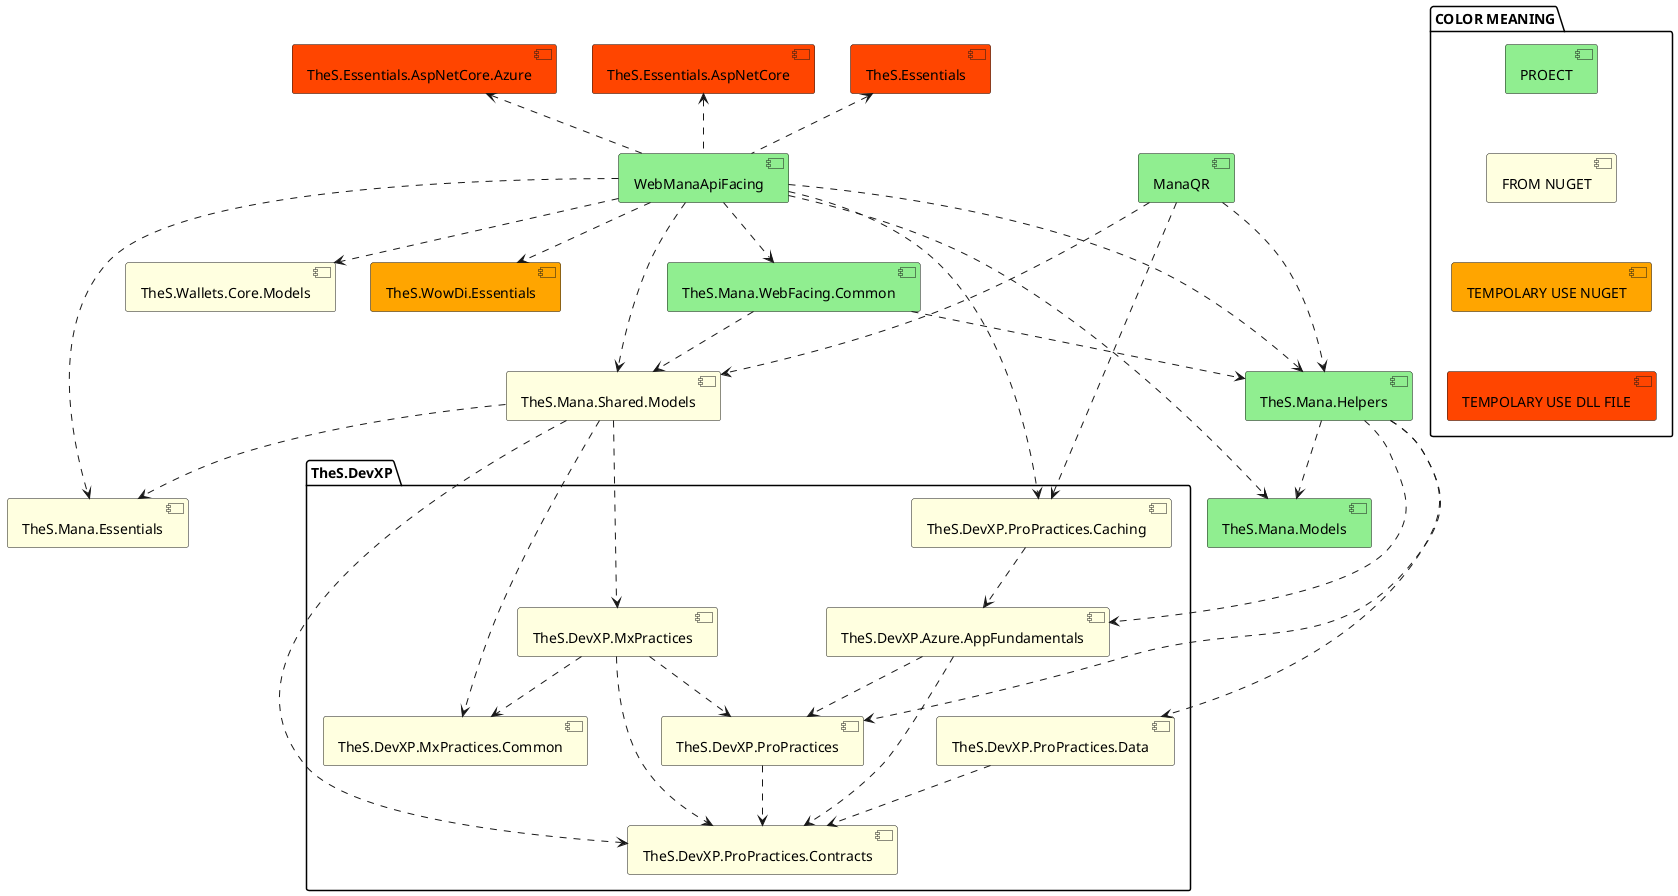 @startuml ManaWalletFacing

package "COLOR MEANING" {
	[PROECT] #LightGreen
	[FROM NUGET] #LightYellow
	[TEMPOLARY USE NUGET] #Orange
	[TEMPOLARY USE DLL FILE] #OrangeRed

	[PROECT] -[hidden]- [FROM NUGET]
	[FROM NUGET] -[hidden]- [TEMPOLARY USE NUGET]
	[TEMPOLARY USE NUGET] -[hidden]- [TEMPOLARY USE DLL FILE]
}

[WebManaApiFacing] #LightGreen
[ManaQR] #LightGreen

[TheS.Essentials] #OrangeRed
[TheS.Essentials.AspNetCore] #OrangeRed
[TheS.Essentials.AspNetCore.Azure] #OrangeRed

package TheS.DevXP {
	[TheS.DevXP.Azure.AppFundamentals] #LightYellow
	[TheS.DevXP.ProPractices] #LightYellow
	[TheS.DevXP.ProPractices.Caching] #LightYellow
	[TheS.DevXP.ProPractices.Contracts] #LightYellow
	[TheS.DevXP.MxPractices] #LightYellow
	[TheS.DevXP.MxPractices.Common] #LightYellow
	[TheS.DevXP.ProPractices.Data] #LightYellow
}
[TheS.Mana.Essentials] #LightYellow
[TheS.Mana.Shared.Models] #LightYellow
[TheS.Wallets.Core.Models] #LightYellow
[TheS.WowDi.Essentials] #Orange

[TheS.Mana.WebFacing.Common] #LightGreen
[TheS.Mana.Helpers] #LightGreen
[TheS.Mana.Models] #LightGreen



[WebManaApiFacing] .u.> [TheS.Essentials]
[WebManaApiFacing] .u.> [TheS.Essentials.AspNetCore]
[WebManaApiFacing] .u.> [TheS.Essentials.AspNetCore.Azure]

[WebManaApiFacing] ..> [TheS.DevXP.ProPractices.Caching]
[TheS.DevXP.ProPractices.Caching] ..> [TheS.DevXP.Azure.AppFundamentals]
[TheS.DevXP.Azure.AppFundamentals] ..> [TheS.DevXP.ProPractices]
[TheS.DevXP.Azure.AppFundamentals] ..> [TheS.DevXP.ProPractices.Contracts]
[TheS.DevXP.ProPractices] ..> [TheS.DevXP.ProPractices.Contracts]
[WebManaApiFacing] ..> [TheS.Mana.Essentials]
[WebManaApiFacing] ..> [TheS.Mana.Shared.Models]
[TheS.Mana.Shared.Models] ..> [TheS.DevXP.MxPractices]
[TheS.DevXP.MxPractices] ..> [TheS.DevXP.MxPractices.Common]
[TheS.DevXP.MxPractices] ..> [TheS.DevXP.ProPractices]
[TheS.DevXP.MxPractices] ..> [TheS.DevXP.ProPractices.Contracts]
[TheS.Mana.Shared.Models] ..> [TheS.DevXP.MxPractices.Common]
[TheS.Mana.Shared.Models] ..> [TheS.DevXP.ProPractices.Contracts]
[TheS.Mana.Shared.Models] ..> [TheS.Mana.Essentials]
[WebManaApiFacing] ..> [TheS.Wallets.Core.Models]
[WebManaApiFacing] ..> [TheS.WowDi.Essentials]

[WebManaApiFacing] ..> [TheS.Mana.Models]
[WebManaApiFacing] ..> [TheS.Mana.WebFacing.Common]
[TheS.Mana.WebFacing.Common] ..> [TheS.Mana.Shared.Models]
[TheS.Mana.WebFacing.Common] ..> [TheS.Mana.Helpers]
[WebManaApiFacing] ..> [TheS.Mana.Helpers]
[TheS.Mana.Helpers] ...> [TheS.DevXP.Azure.AppFundamentals]
[TheS.Mana.Helpers] ..> [TheS.DevXP.ProPractices]
[TheS.Mana.Helpers] ..> [TheS.DevXP.ProPractices.Data]
[TheS.DevXP.ProPractices.Data] ..> [TheS.DevXP.ProPractices.Contracts]
[TheS.Mana.Helpers] ..> [TheS.Mana.Models]



[ManaQR] ..> [TheS.DevXP.ProPractices.Caching]
[ManaQR] ..> [TheS.Mana.Shared.Models]
[ManaQR] ...> [TheS.Mana.Helpers]

@enduml